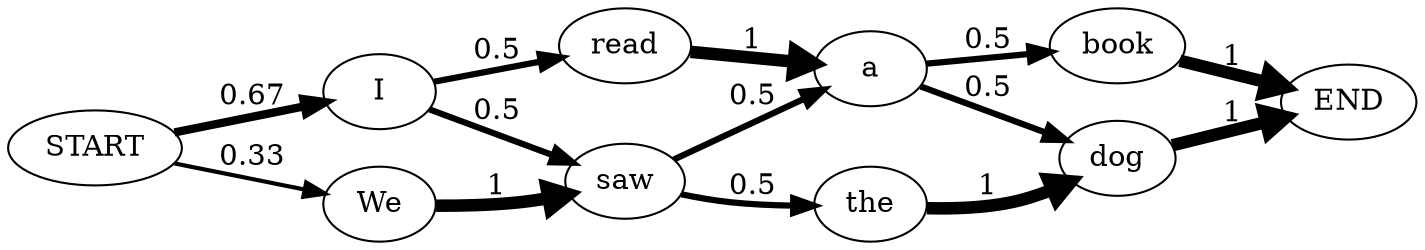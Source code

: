 digraph {
rankdir=LR;
	a -> book [penwidth=3, label=0.5];
	a -> dog [penwidth=3, label=0.5];
	book -> END [penwidth=6, label=1];
	dog -> END [penwidth=6, label=1];
	I -> read [penwidth=3, label=0.5];
	I -> saw [penwidth=3, label=0.5];
	read -> a [penwidth=6, label=1];
	saw -> a [penwidth=3, label=0.5];
	saw -> the [penwidth=3, label=0.5];
	START -> I [penwidth=4, label=0.67];
	START -> We [penwidth=2, label=0.33];
	the -> dog [penwidth=6, label=1];
	We -> saw [penwidth=6, label=1];
}